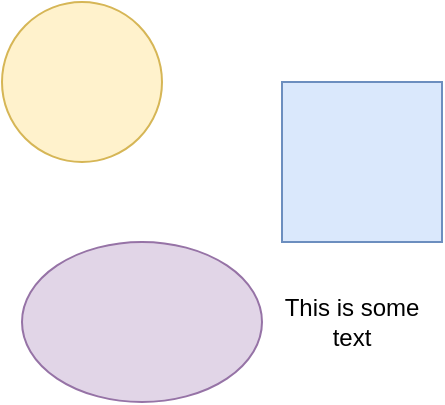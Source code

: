 <mxfile version="14.2.9" type="device"><diagram id="HTVQTvya3ZjNAoRD7Lqy" name="Page-1"><mxGraphModel dx="1422" dy="794" grid="1" gridSize="10" guides="1" tooltips="1" connect="1" arrows="1" fold="1" page="1" pageScale="1" pageWidth="850" pageHeight="1100" math="0" shadow="0"><root><mxCell id="0"/><mxCell id="1" parent="0"/><mxCell id="lXpUEY3JFvgsDiFc76z6-1" value="" style="ellipse;whiteSpace=wrap;html=1;aspect=fixed;fillColor=#fff2cc;strokeColor=#d6b656;" vertex="1" parent="1"><mxGeometry x="90" y="50" width="80" height="80" as="geometry"/></mxCell><mxCell id="lXpUEY3JFvgsDiFc76z6-2" value="" style="whiteSpace=wrap;html=1;aspect=fixed;fillColor=#dae8fc;strokeColor=#6c8ebf;" vertex="1" parent="1"><mxGeometry x="230" y="90" width="80" height="80" as="geometry"/></mxCell><mxCell id="lXpUEY3JFvgsDiFc76z6-3" value="" style="ellipse;whiteSpace=wrap;html=1;fillColor=#e1d5e7;strokeColor=#9673a6;" vertex="1" parent="1"><mxGeometry x="100" y="170" width="120" height="80" as="geometry"/></mxCell><mxCell id="lXpUEY3JFvgsDiFc76z6-4" value="This is some text" style="text;html=1;strokeColor=none;fillColor=none;align=center;verticalAlign=middle;whiteSpace=wrap;rounded=0;" vertex="1" parent="1"><mxGeometry x="220" y="190" width="90" height="40" as="geometry"/></mxCell></root></mxGraphModel></diagram></mxfile>